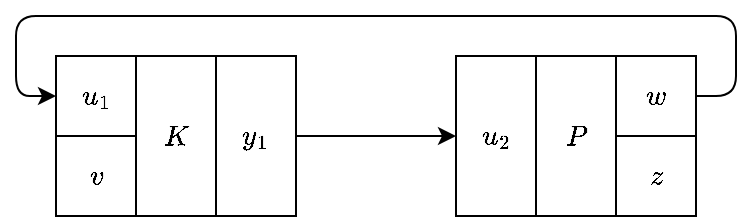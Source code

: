 <mxfile version="24.8.3">
  <diagram name="Pagina-1" id="73n_Q4G-RUECxQ1nL1F7">
    <mxGraphModel dx="592" dy="310" grid="1" gridSize="10" guides="1" tooltips="1" connect="1" arrows="1" fold="1" page="1" pageScale="1" pageWidth="827" pageHeight="1169" math="1" shadow="0">
      <root>
        <mxCell id="0" />
        <mxCell id="1" parent="0" />
        <mxCell id="Op6EEN8iHbsJCU0QRmLk-1" value="\(u_1\)" style="whiteSpace=wrap;html=1;aspect=fixed;fillColor=none;" vertex="1" parent="1">
          <mxGeometry x="200" y="200" width="40" height="40" as="geometry" />
        </mxCell>
        <mxCell id="Op6EEN8iHbsJCU0QRmLk-2" value="\(v\)" style="whiteSpace=wrap;html=1;aspect=fixed;fillColor=none;" vertex="1" parent="1">
          <mxGeometry x="200" y="240" width="40" height="40" as="geometry" />
        </mxCell>
        <mxCell id="Op6EEN8iHbsJCU0QRmLk-3" value="\(K\)" style="rounded=0;whiteSpace=wrap;html=1;fillColor=none;" vertex="1" parent="1">
          <mxGeometry x="240" y="200" width="40" height="80" as="geometry" />
        </mxCell>
        <mxCell id="Op6EEN8iHbsJCU0QRmLk-9" style="edgeStyle=orthogonalEdgeStyle;rounded=0;orthogonalLoop=1;jettySize=auto;html=1;entryX=0;entryY=0.5;entryDx=0;entryDy=0;" edge="1" parent="1" source="Op6EEN8iHbsJCU0QRmLk-4" target="Op6EEN8iHbsJCU0QRmLk-5">
          <mxGeometry relative="1" as="geometry" />
        </mxCell>
        <mxCell id="Op6EEN8iHbsJCU0QRmLk-4" value="\(y_1\)" style="rounded=0;whiteSpace=wrap;html=1;fillColor=none;" vertex="1" parent="1">
          <mxGeometry x="280" y="200" width="40" height="80" as="geometry" />
        </mxCell>
        <mxCell id="Op6EEN8iHbsJCU0QRmLk-5" value="\(u_2\)" style="rounded=0;whiteSpace=wrap;html=1;fillColor=none;" vertex="1" parent="1">
          <mxGeometry x="400" y="200" width="40" height="80" as="geometry" />
        </mxCell>
        <mxCell id="Op6EEN8iHbsJCU0QRmLk-6" value="\(P\)" style="rounded=0;whiteSpace=wrap;html=1;fillColor=none;" vertex="1" parent="1">
          <mxGeometry x="440" y="200" width="40" height="80" as="geometry" />
        </mxCell>
        <mxCell id="Op6EEN8iHbsJCU0QRmLk-10" style="edgeStyle=orthogonalEdgeStyle;rounded=1;orthogonalLoop=1;jettySize=auto;html=1;entryX=0;entryY=0.5;entryDx=0;entryDy=0;curved=0;" edge="1" parent="1" source="Op6EEN8iHbsJCU0QRmLk-7" target="Op6EEN8iHbsJCU0QRmLk-1">
          <mxGeometry relative="1" as="geometry">
            <Array as="points">
              <mxPoint x="540" y="220" />
              <mxPoint x="540" y="180" />
              <mxPoint x="180" y="180" />
              <mxPoint x="180" y="220" />
            </Array>
          </mxGeometry>
        </mxCell>
        <mxCell id="Op6EEN8iHbsJCU0QRmLk-7" value="\(w\)" style="whiteSpace=wrap;html=1;aspect=fixed;fillColor=none;" vertex="1" parent="1">
          <mxGeometry x="480" y="200" width="40" height="40" as="geometry" />
        </mxCell>
        <mxCell id="Op6EEN8iHbsJCU0QRmLk-8" value="\(z\)" style="whiteSpace=wrap;html=1;aspect=fixed;fillColor=none;" vertex="1" parent="1">
          <mxGeometry x="480" y="240" width="40" height="40" as="geometry" />
        </mxCell>
      </root>
    </mxGraphModel>
  </diagram>
</mxfile>
